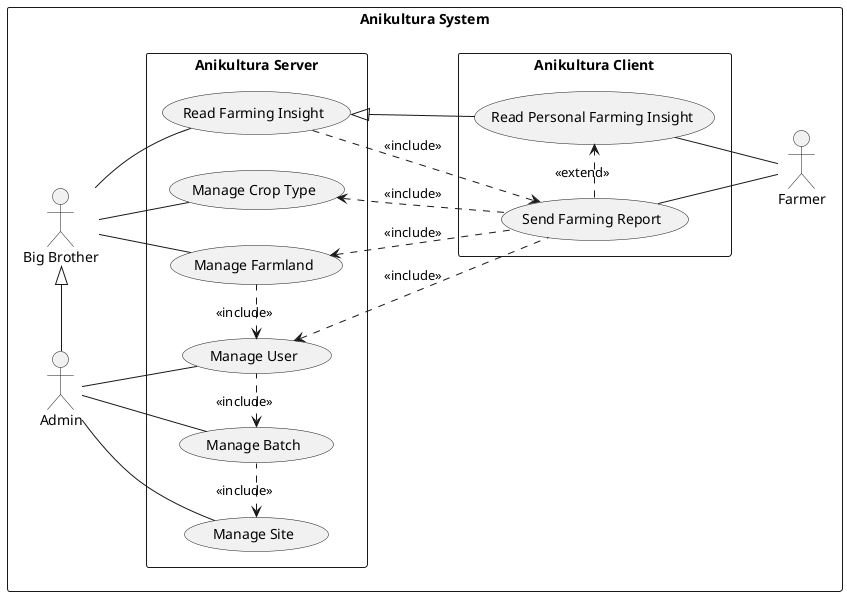 @startuml

left to right direction

rectangle "Anikultura System" {
    actor "Big Brother" as bigbro
    actor "Admin" as admin
    actor "Farmer" as farmer

    rectangle "Anikultura Server" {
        usecase "Manage User" as AD1
        usecase "Manage Batch" as AD2
        usecase "Manage Farmland" as AD3
        usecase "Manage Crop Type" as AD4
        usecase "Manage Site" as AD5
        usecase "Read Farming Insight" as FD3
        ' usecase "Authenticate" as C1.1
    }

    rectangle "Anikultura Client" {
        usecase "Send Farming Report" as FD1
        usecase "Read Personal Farming Insight" as FD2
    }
}

' Admin Usecases

admin -- AD1
admin -- AD2
bigbro -- AD3
bigbro -- AD4
admin -- AD5

admin -|> bigbro

' AD1 ..> C1.1 : <<include>>
' AD2 ..> C1.1 : <<include>>
' AD3 ..> C1.1 : <<include>>
' AD4 ..> C1.1 : <<include>>
' AD5 ..> C1.1 : <<include>>


' Usecase Dependencies

AD5 <. AD2 : <<include>>
AD2 <. AD1 : <<include>>
AD1 <. AD3 : <<include>>

' Farming Report to Manage Dependencies
AD1 <.. FD1 : <<include>>
AD3 <.. FD1 : <<include>>
AD4 <.. FD1 : <<include>>

' Farming Insight
bigbro -- FD3
FD3 <|-- FD2
FD3 ..> FD1 : <<include>>

FD1 -- farmer
FD2 -- farmer

FD1 .> FD2 : <<extend>>


@enduml
